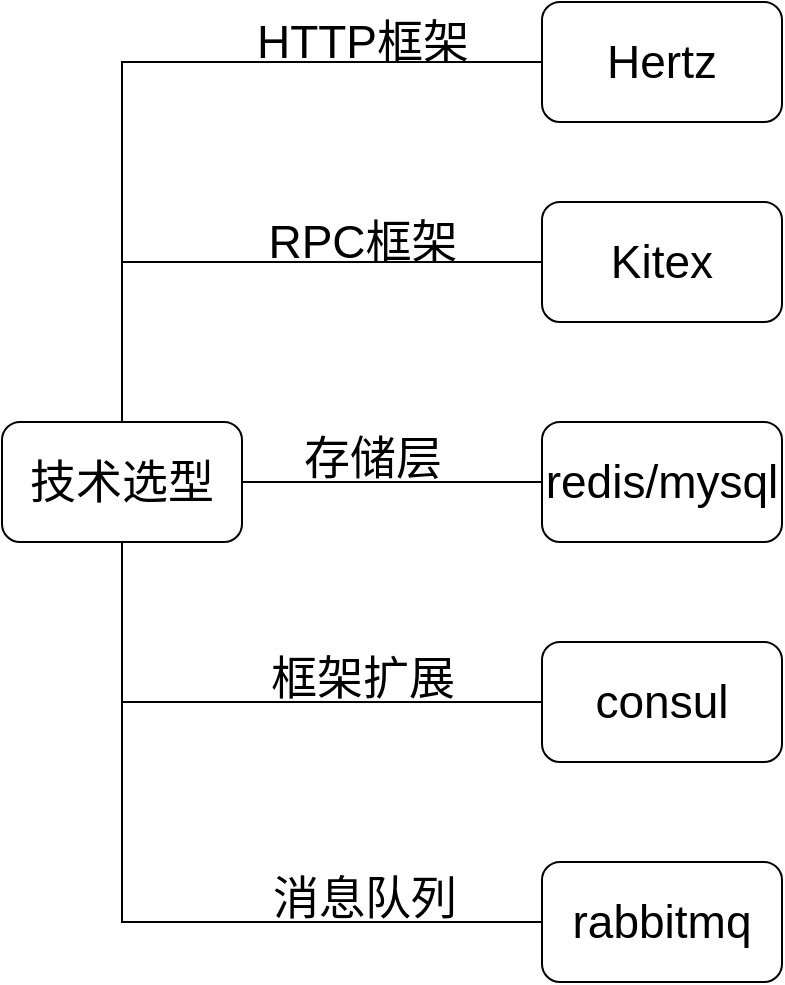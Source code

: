 <mxfile version="21.7.2" type="github">
  <diagram id="prtHgNgQTEPvFCAcTncT" name="Page-1">
    <mxGraphModel dx="1207" dy="687" grid="1" gridSize="10" guides="1" tooltips="1" connect="1" arrows="1" fold="1" page="1" pageScale="1" pageWidth="827" pageHeight="1169" math="0" shadow="0">
      <root>
        <mxCell id="0" />
        <mxCell id="1" parent="0" />
        <mxCell id="ufqmC2brcquOROog0l9P-3" value="Hertz" style="rounded=1;whiteSpace=wrap;html=1;fillColor=none;fontSize=23;" parent="1" vertex="1">
          <mxGeometry x="370" y="30" width="120" height="60" as="geometry" />
        </mxCell>
        <mxCell id="ufqmC2brcquOROog0l9P-4" value="" style="endArrow=none;html=1;rounded=0;entryX=0;entryY=0.5;entryDx=0;entryDy=0;fontSize=23;" parent="1" target="ufqmC2brcquOROog0l9P-3" edge="1">
          <mxGeometry width="50" height="50" relative="1" as="geometry">
            <mxPoint x="160" y="180" as="sourcePoint" />
            <mxPoint x="440" y="280" as="targetPoint" />
            <Array as="points">
              <mxPoint x="160" y="60" />
            </Array>
          </mxGeometry>
        </mxCell>
        <mxCell id="ufqmC2brcquOROog0l9P-6" value="HTTP框架" style="edgeLabel;html=1;align=center;verticalAlign=middle;resizable=0;points=[];fontSize=23;labelBackgroundColor=none;" parent="ufqmC2brcquOROog0l9P-4" vertex="1" connectable="0">
          <mxGeometry x="0.374" y="-2" relative="1" as="geometry">
            <mxPoint x="13" y="-12" as="offset" />
          </mxGeometry>
        </mxCell>
        <mxCell id="ufqmC2brcquOROog0l9P-5" value="Kitex" style="rounded=1;whiteSpace=wrap;html=1;fillColor=none;fontSize=23;" parent="1" vertex="1">
          <mxGeometry x="370" y="130" width="120" height="60" as="geometry" />
        </mxCell>
        <mxCell id="ufqmC2brcquOROog0l9P-7" value="" style="endArrow=none;html=1;rounded=0;entryX=0;entryY=0.5;entryDx=0;entryDy=0;exitX=0.5;exitY=0;exitDx=0;exitDy=0;fontSize=23;" parent="1" source="ufqmC2brcquOROog0l9P-13" target="ufqmC2brcquOROog0l9P-5" edge="1">
          <mxGeometry width="50" height="50" relative="1" as="geometry">
            <mxPoint x="160" y="180" as="sourcePoint" />
            <mxPoint x="440" y="280" as="targetPoint" />
            <Array as="points">
              <mxPoint x="160" y="160" />
            </Array>
          </mxGeometry>
        </mxCell>
        <mxCell id="ufqmC2brcquOROog0l9P-8" value="RPC框架" style="edgeLabel;html=1;align=center;verticalAlign=middle;resizable=0;points=[];fontSize=23;labelBackgroundColor=none;" parent="ufqmC2brcquOROog0l9P-7" vertex="1" connectable="0">
          <mxGeometry x="0.053" y="3" relative="1" as="geometry">
            <mxPoint x="47" y="-7" as="offset" />
          </mxGeometry>
        </mxCell>
        <mxCell id="ufqmC2brcquOROog0l9P-10" value="redis/mysql" style="rounded=1;whiteSpace=wrap;html=1;fillColor=none;fontSize=23;" parent="1" vertex="1">
          <mxGeometry x="370" y="240" width="120" height="60" as="geometry" />
        </mxCell>
        <mxCell id="ufqmC2brcquOROog0l9P-13" value="技术选型" style="rounded=1;whiteSpace=wrap;html=1;fillColor=none;fontSize=23;" parent="1" vertex="1">
          <mxGeometry x="100" y="240" width="120" height="60" as="geometry" />
        </mxCell>
        <mxCell id="ufqmC2brcquOROog0l9P-15" value="consul" style="rounded=1;whiteSpace=wrap;html=1;fillColor=none;fontSize=23;" parent="1" vertex="1">
          <mxGeometry x="370" y="350" width="120" height="60" as="geometry" />
        </mxCell>
        <mxCell id="ufqmC2brcquOROog0l9P-16" value="" style="endArrow=none;html=1;rounded=0;exitX=0.5;exitY=1;exitDx=0;exitDy=0;entryX=0;entryY=0.5;entryDx=0;entryDy=0;fontSize=23;" parent="1" source="ufqmC2brcquOROog0l9P-13" target="ufqmC2brcquOROog0l9P-15" edge="1">
          <mxGeometry width="50" height="50" relative="1" as="geometry">
            <mxPoint x="390" y="320" as="sourcePoint" />
            <mxPoint x="440" y="270" as="targetPoint" />
            <Array as="points">
              <mxPoint x="160" y="380" />
            </Array>
          </mxGeometry>
        </mxCell>
        <mxCell id="ufqmC2brcquOROog0l9P-18" value="框架扩展" style="edgeLabel;html=1;align=center;verticalAlign=middle;resizable=0;points=[];fontSize=23;labelBackgroundColor=none;" parent="ufqmC2brcquOROog0l9P-16" vertex="1" connectable="0">
          <mxGeometry x="0.47" y="-1" relative="1" as="geometry">
            <mxPoint x="-13" y="-13" as="offset" />
          </mxGeometry>
        </mxCell>
        <mxCell id="CfxqYdQ4V192OSo0moj_-1" value="rabbitmq" style="rounded=1;whiteSpace=wrap;html=1;fillColor=none;fontSize=23;" vertex="1" parent="1">
          <mxGeometry x="370" y="460" width="120" height="60" as="geometry" />
        </mxCell>
        <mxCell id="CfxqYdQ4V192OSo0moj_-4" value="" style="endArrow=none;html=1;rounded=0;exitX=1;exitY=0.5;exitDx=0;exitDy=0;entryX=0;entryY=0.5;entryDx=0;entryDy=0;" edge="1" parent="1" source="ufqmC2brcquOROog0l9P-13" target="ufqmC2brcquOROog0l9P-10">
          <mxGeometry width="50" height="50" relative="1" as="geometry">
            <mxPoint x="390" y="160" as="sourcePoint" />
            <mxPoint x="440" y="110" as="targetPoint" />
          </mxGeometry>
        </mxCell>
        <mxCell id="CfxqYdQ4V192OSo0moj_-5" value="存储层" style="edgeLabel;html=1;align=center;verticalAlign=middle;resizable=0;points=[];fontSize=23;labelBackgroundColor=none;" vertex="1" connectable="0" parent="CfxqYdQ4V192OSo0moj_-4">
          <mxGeometry x="-0.138" y="2" relative="1" as="geometry">
            <mxPoint y="-10" as="offset" />
          </mxGeometry>
        </mxCell>
        <mxCell id="CfxqYdQ4V192OSo0moj_-6" value="" style="endArrow=none;html=1;rounded=0;exitX=0.5;exitY=1;exitDx=0;exitDy=0;entryX=0;entryY=0.5;entryDx=0;entryDy=0;" edge="1" parent="1" source="ufqmC2brcquOROog0l9P-13" target="CfxqYdQ4V192OSo0moj_-1">
          <mxGeometry width="50" height="50" relative="1" as="geometry">
            <mxPoint x="390" y="280" as="sourcePoint" />
            <mxPoint x="440" y="230" as="targetPoint" />
            <Array as="points">
              <mxPoint x="160" y="490" />
            </Array>
          </mxGeometry>
        </mxCell>
        <mxCell id="CfxqYdQ4V192OSo0moj_-7" value="&lt;font style=&quot;font-size: 23px;&quot;&gt;消息队列&lt;/font&gt;" style="edgeLabel;html=1;align=center;verticalAlign=middle;resizable=0;points=[];labelBackgroundColor=none;" vertex="1" connectable="0" parent="CfxqYdQ4V192OSo0moj_-6">
          <mxGeometry x="0.553" y="-1" relative="1" as="geometry">
            <mxPoint y="-13" as="offset" />
          </mxGeometry>
        </mxCell>
      </root>
    </mxGraphModel>
  </diagram>
</mxfile>
